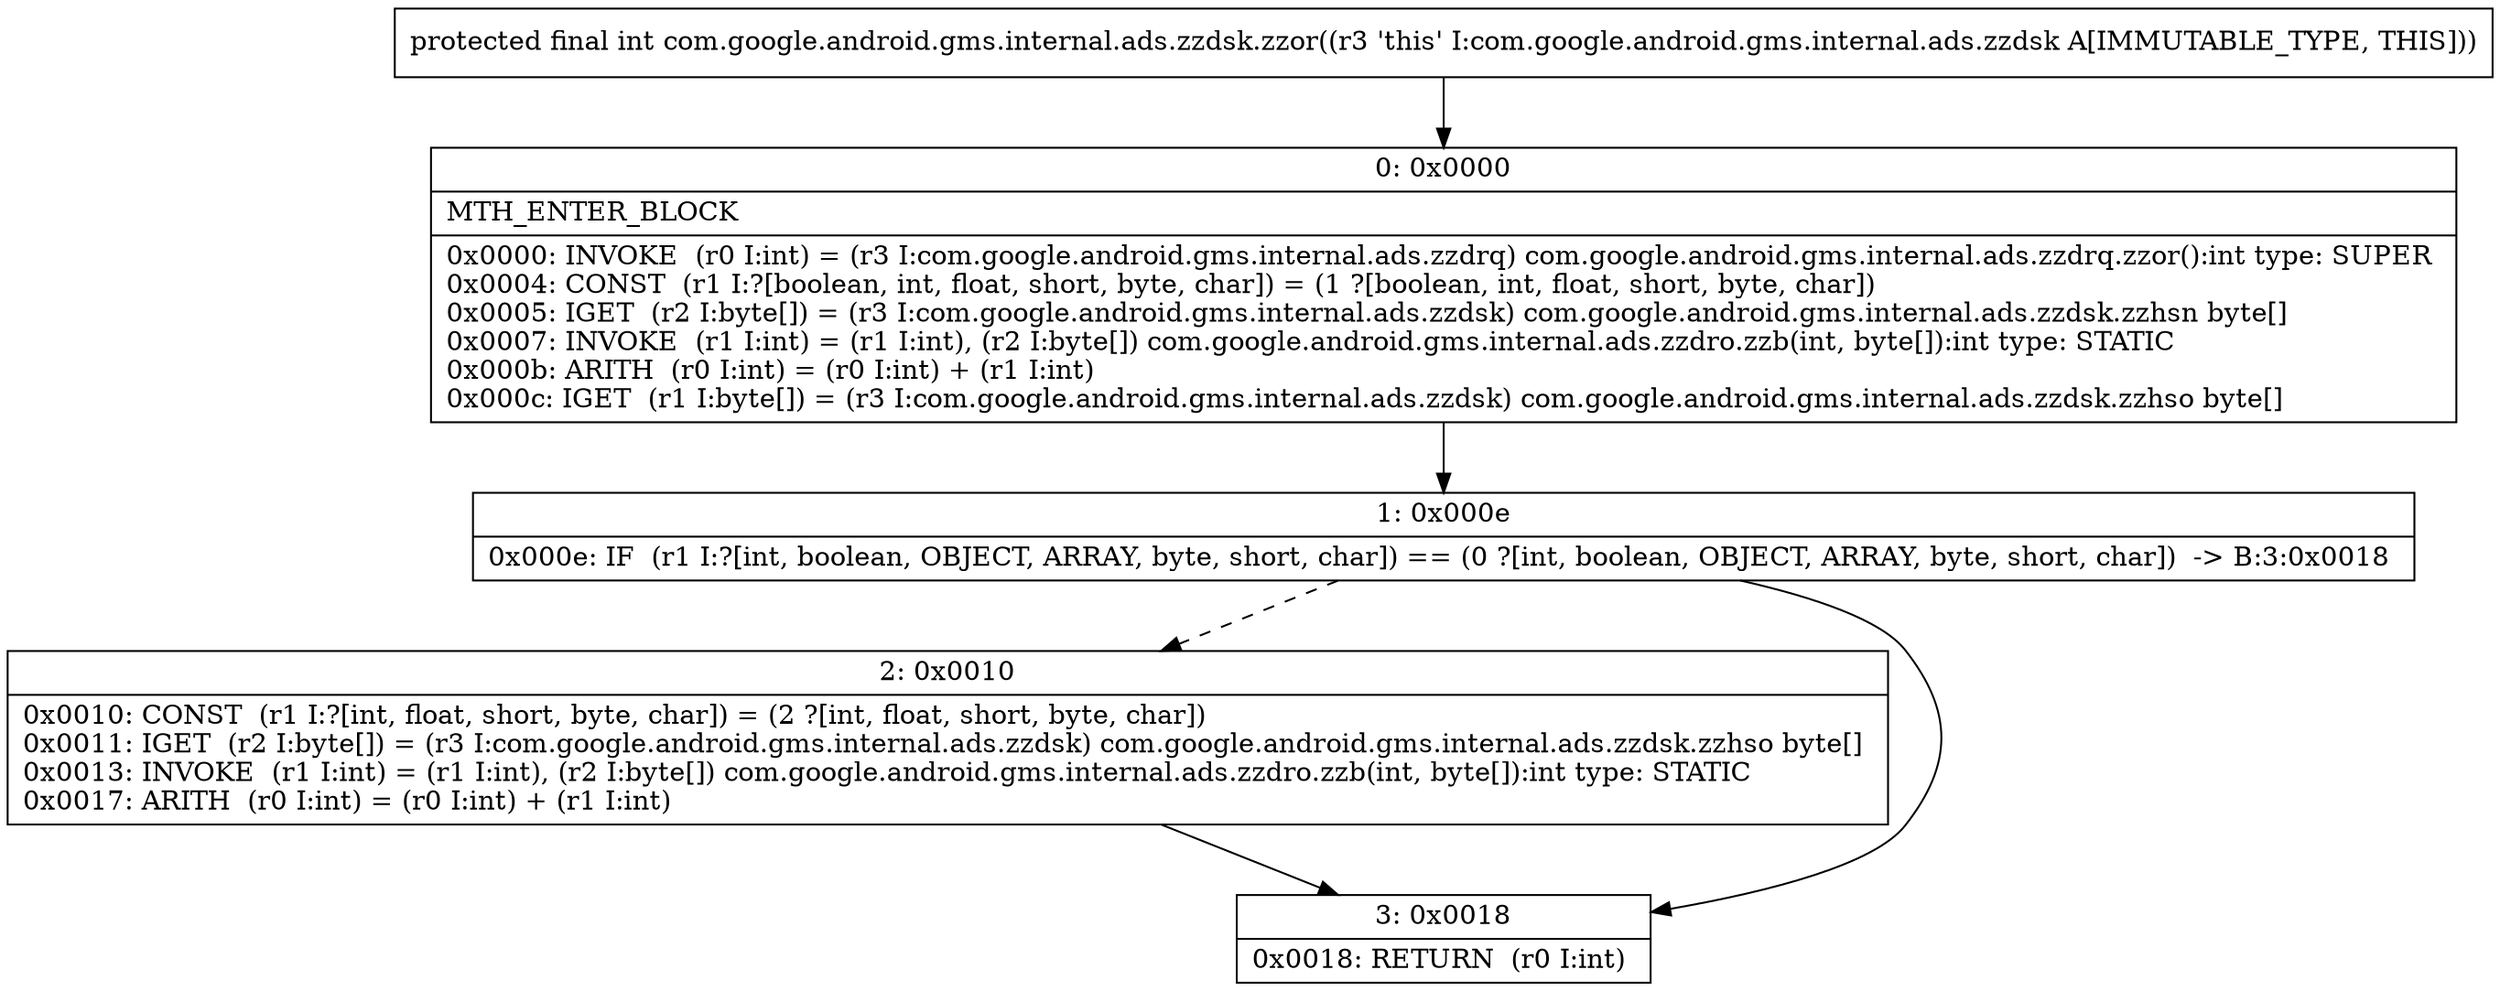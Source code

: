 digraph "CFG forcom.google.android.gms.internal.ads.zzdsk.zzor()I" {
Node_0 [shape=record,label="{0\:\ 0x0000|MTH_ENTER_BLOCK\l|0x0000: INVOKE  (r0 I:int) = (r3 I:com.google.android.gms.internal.ads.zzdrq) com.google.android.gms.internal.ads.zzdrq.zzor():int type: SUPER \l0x0004: CONST  (r1 I:?[boolean, int, float, short, byte, char]) = (1 ?[boolean, int, float, short, byte, char]) \l0x0005: IGET  (r2 I:byte[]) = (r3 I:com.google.android.gms.internal.ads.zzdsk) com.google.android.gms.internal.ads.zzdsk.zzhsn byte[] \l0x0007: INVOKE  (r1 I:int) = (r1 I:int), (r2 I:byte[]) com.google.android.gms.internal.ads.zzdro.zzb(int, byte[]):int type: STATIC \l0x000b: ARITH  (r0 I:int) = (r0 I:int) + (r1 I:int) \l0x000c: IGET  (r1 I:byte[]) = (r3 I:com.google.android.gms.internal.ads.zzdsk) com.google.android.gms.internal.ads.zzdsk.zzhso byte[] \l}"];
Node_1 [shape=record,label="{1\:\ 0x000e|0x000e: IF  (r1 I:?[int, boolean, OBJECT, ARRAY, byte, short, char]) == (0 ?[int, boolean, OBJECT, ARRAY, byte, short, char])  \-\> B:3:0x0018 \l}"];
Node_2 [shape=record,label="{2\:\ 0x0010|0x0010: CONST  (r1 I:?[int, float, short, byte, char]) = (2 ?[int, float, short, byte, char]) \l0x0011: IGET  (r2 I:byte[]) = (r3 I:com.google.android.gms.internal.ads.zzdsk) com.google.android.gms.internal.ads.zzdsk.zzhso byte[] \l0x0013: INVOKE  (r1 I:int) = (r1 I:int), (r2 I:byte[]) com.google.android.gms.internal.ads.zzdro.zzb(int, byte[]):int type: STATIC \l0x0017: ARITH  (r0 I:int) = (r0 I:int) + (r1 I:int) \l}"];
Node_3 [shape=record,label="{3\:\ 0x0018|0x0018: RETURN  (r0 I:int) \l}"];
MethodNode[shape=record,label="{protected final int com.google.android.gms.internal.ads.zzdsk.zzor((r3 'this' I:com.google.android.gms.internal.ads.zzdsk A[IMMUTABLE_TYPE, THIS])) }"];
MethodNode -> Node_0;
Node_0 -> Node_1;
Node_1 -> Node_2[style=dashed];
Node_1 -> Node_3;
Node_2 -> Node_3;
}

